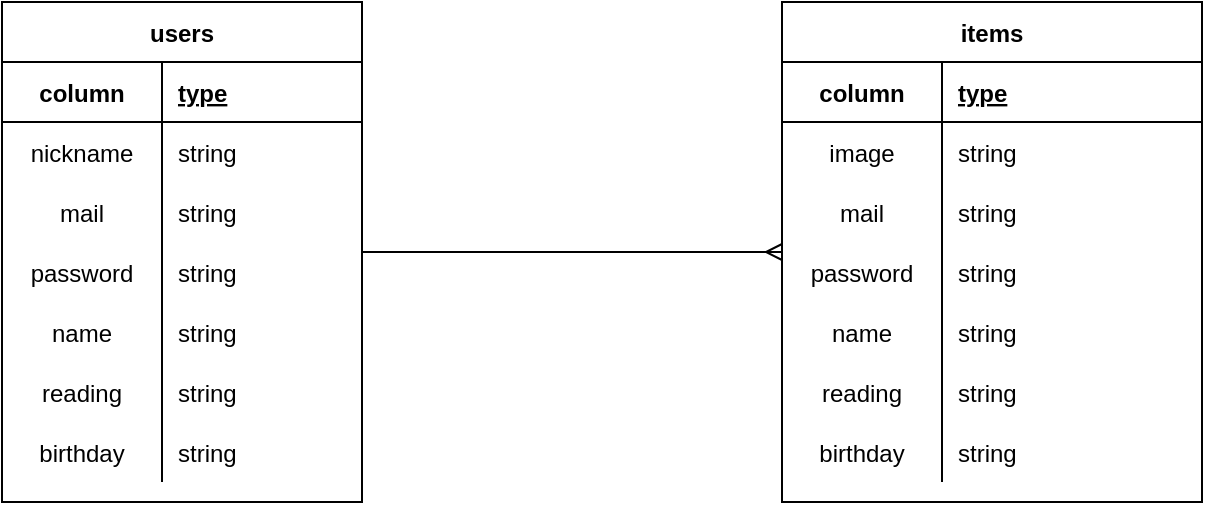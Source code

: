 <mxfile version="13.10.0" type="embed">
    <diagram id="qimWqXdbKfj2qzNDla35" name="Page-1">
        <mxGraphModel dx="728" dy="486" grid="1" gridSize="10" guides="1" tooltips="1" connect="1" arrows="1" fold="1" page="1" pageScale="1" pageWidth="827" pageHeight="1169" math="0" shadow="0">
            <root>
                <mxCell id="0"/>
                <mxCell id="1" parent="0"/>
                <mxCell id="GZePijYV1CCqP01BYh9i-110" value="" style="edgeStyle=orthogonalEdgeStyle;rounded=0;orthogonalLoop=1;jettySize=auto;html=1;endArrow=ERmany;endFill=0;" edge="1" parent="1" source="GZePijYV1CCqP01BYh9i-66" target="GZePijYV1CCqP01BYh9i-88">
                    <mxGeometry relative="1" as="geometry"/>
                </mxCell>
                <mxCell id="GZePijYV1CCqP01BYh9i-66" value="users" style="shape=table;startSize=30;container=1;collapsible=1;childLayout=tableLayout;fixedRows=1;rowLines=0;fontStyle=1;align=center;resizeLast=1;fillColor=none;gradientColor=none;" vertex="1" parent="1">
                    <mxGeometry x="30" y="10" width="180" height="250" as="geometry"/>
                </mxCell>
                <mxCell id="GZePijYV1CCqP01BYh9i-67" value="" style="shape=partialRectangle;collapsible=0;dropTarget=0;pointerEvents=0;fillColor=none;top=0;left=0;bottom=1;right=0;points=[[0,0.5],[1,0.5]];portConstraint=eastwest;" vertex="1" parent="GZePijYV1CCqP01BYh9i-66">
                    <mxGeometry y="30" width="180" height="30" as="geometry"/>
                </mxCell>
                <mxCell id="GZePijYV1CCqP01BYh9i-68" value="column" style="shape=partialRectangle;connectable=0;fillColor=none;top=0;left=0;bottom=0;right=0;fontStyle=1;overflow=hidden;" vertex="1" parent="GZePijYV1CCqP01BYh9i-67">
                    <mxGeometry width="80" height="30" as="geometry"/>
                </mxCell>
                <mxCell id="GZePijYV1CCqP01BYh9i-69" value="type" style="shape=partialRectangle;connectable=0;fillColor=none;top=0;left=0;bottom=0;right=0;align=left;spacingLeft=6;fontStyle=5;overflow=hidden;" vertex="1" parent="GZePijYV1CCqP01BYh9i-67">
                    <mxGeometry x="80" width="100" height="30" as="geometry"/>
                </mxCell>
                <mxCell id="GZePijYV1CCqP01BYh9i-70" value="" style="shape=partialRectangle;collapsible=0;dropTarget=0;pointerEvents=0;fillColor=none;top=0;left=0;bottom=0;right=0;points=[[0,0.5],[1,0.5]];portConstraint=eastwest;" vertex="1" parent="GZePijYV1CCqP01BYh9i-66">
                    <mxGeometry y="60" width="180" height="30" as="geometry"/>
                </mxCell>
                <mxCell id="GZePijYV1CCqP01BYh9i-71" value="nickname" style="shape=partialRectangle;connectable=0;fillColor=none;top=0;left=0;bottom=0;right=0;editable=1;overflow=hidden;" vertex="1" parent="GZePijYV1CCqP01BYh9i-70">
                    <mxGeometry width="80" height="30" as="geometry"/>
                </mxCell>
                <mxCell id="GZePijYV1CCqP01BYh9i-72" value="string" style="shape=partialRectangle;connectable=0;fillColor=none;top=0;left=0;bottom=0;right=0;align=left;spacingLeft=6;overflow=hidden;" vertex="1" parent="GZePijYV1CCqP01BYh9i-70">
                    <mxGeometry x="80" width="100" height="30" as="geometry"/>
                </mxCell>
                <mxCell id="GZePijYV1CCqP01BYh9i-73" value="" style="shape=partialRectangle;collapsible=0;dropTarget=0;pointerEvents=0;fillColor=none;top=0;left=0;bottom=0;right=0;points=[[0,0.5],[1,0.5]];portConstraint=eastwest;" vertex="1" parent="GZePijYV1CCqP01BYh9i-66">
                    <mxGeometry y="90" width="180" height="30" as="geometry"/>
                </mxCell>
                <mxCell id="GZePijYV1CCqP01BYh9i-74" value="mail" style="shape=partialRectangle;connectable=0;fillColor=none;top=0;left=0;bottom=0;right=0;editable=1;overflow=hidden;" vertex="1" parent="GZePijYV1CCqP01BYh9i-73">
                    <mxGeometry width="80" height="30" as="geometry"/>
                </mxCell>
                <mxCell id="GZePijYV1CCqP01BYh9i-75" value="string" style="shape=partialRectangle;connectable=0;fillColor=none;top=0;left=0;bottom=0;right=0;align=left;spacingLeft=6;overflow=hidden;" vertex="1" parent="GZePijYV1CCqP01BYh9i-73">
                    <mxGeometry x="80" width="100" height="30" as="geometry"/>
                </mxCell>
                <mxCell id="GZePijYV1CCqP01BYh9i-76" value="" style="shape=partialRectangle;collapsible=0;dropTarget=0;pointerEvents=0;fillColor=none;top=0;left=0;bottom=0;right=0;points=[[0,0.5],[1,0.5]];portConstraint=eastwest;" vertex="1" parent="GZePijYV1CCqP01BYh9i-66">
                    <mxGeometry y="120" width="180" height="30" as="geometry"/>
                </mxCell>
                <mxCell id="GZePijYV1CCqP01BYh9i-77" value="password" style="shape=partialRectangle;connectable=0;fillColor=none;top=0;left=0;bottom=0;right=0;editable=1;overflow=hidden;" vertex="1" parent="GZePijYV1CCqP01BYh9i-76">
                    <mxGeometry width="80" height="30" as="geometry"/>
                </mxCell>
                <mxCell id="GZePijYV1CCqP01BYh9i-78" value="string" style="shape=partialRectangle;connectable=0;fillColor=none;top=0;left=0;bottom=0;right=0;align=left;spacingLeft=6;overflow=hidden;" vertex="1" parent="GZePijYV1CCqP01BYh9i-76">
                    <mxGeometry x="80" width="100" height="30" as="geometry"/>
                </mxCell>
                <mxCell id="GZePijYV1CCqP01BYh9i-79" value="" style="shape=partialRectangle;collapsible=0;dropTarget=0;pointerEvents=0;fillColor=none;top=0;left=0;bottom=0;right=0;points=[[0,0.5],[1,0.5]];portConstraint=eastwest;" vertex="1" parent="GZePijYV1CCqP01BYh9i-66">
                    <mxGeometry y="150" width="180" height="30" as="geometry"/>
                </mxCell>
                <mxCell id="GZePijYV1CCqP01BYh9i-80" value="name" style="shape=partialRectangle;connectable=0;fillColor=none;top=0;left=0;bottom=0;right=0;editable=1;overflow=hidden;" vertex="1" parent="GZePijYV1CCqP01BYh9i-79">
                    <mxGeometry width="80" height="30" as="geometry"/>
                </mxCell>
                <mxCell id="GZePijYV1CCqP01BYh9i-81" value="string" style="shape=partialRectangle;connectable=0;fillColor=none;top=0;left=0;bottom=0;right=0;align=left;spacingLeft=6;overflow=hidden;" vertex="1" parent="GZePijYV1CCqP01BYh9i-79">
                    <mxGeometry x="80" width="100" height="30" as="geometry"/>
                </mxCell>
                <mxCell id="GZePijYV1CCqP01BYh9i-82" value="" style="shape=partialRectangle;collapsible=0;dropTarget=0;pointerEvents=0;fillColor=none;top=0;left=0;bottom=0;right=0;points=[[0,0.5],[1,0.5]];portConstraint=eastwest;" vertex="1" parent="GZePijYV1CCqP01BYh9i-66">
                    <mxGeometry y="180" width="180" height="30" as="geometry"/>
                </mxCell>
                <mxCell id="GZePijYV1CCqP01BYh9i-83" value="reading" style="shape=partialRectangle;connectable=0;fillColor=none;top=0;left=0;bottom=0;right=0;editable=1;overflow=hidden;" vertex="1" parent="GZePijYV1CCqP01BYh9i-82">
                    <mxGeometry width="80" height="30" as="geometry"/>
                </mxCell>
                <mxCell id="GZePijYV1CCqP01BYh9i-84" value="string" style="shape=partialRectangle;connectable=0;fillColor=none;top=0;left=0;bottom=0;right=0;align=left;spacingLeft=6;overflow=hidden;" vertex="1" parent="GZePijYV1CCqP01BYh9i-82">
                    <mxGeometry x="80" width="100" height="30" as="geometry"/>
                </mxCell>
                <mxCell id="GZePijYV1CCqP01BYh9i-85" value="" style="shape=partialRectangle;collapsible=0;dropTarget=0;pointerEvents=0;fillColor=none;top=0;left=0;bottom=0;right=0;points=[[0,0.5],[1,0.5]];portConstraint=eastwest;" vertex="1" parent="GZePijYV1CCqP01BYh9i-66">
                    <mxGeometry y="210" width="180" height="30" as="geometry"/>
                </mxCell>
                <mxCell id="GZePijYV1CCqP01BYh9i-86" value="birthday" style="shape=partialRectangle;connectable=0;fillColor=none;top=0;left=0;bottom=0;right=0;editable=1;overflow=hidden;" vertex="1" parent="GZePijYV1CCqP01BYh9i-85">
                    <mxGeometry width="80" height="30" as="geometry"/>
                </mxCell>
                <mxCell id="GZePijYV1CCqP01BYh9i-87" value="string" style="shape=partialRectangle;connectable=0;fillColor=none;top=0;left=0;bottom=0;right=0;align=left;spacingLeft=6;overflow=hidden;" vertex="1" parent="GZePijYV1CCqP01BYh9i-85">
                    <mxGeometry x="80" width="100" height="30" as="geometry"/>
                </mxCell>
                <mxCell id="GZePijYV1CCqP01BYh9i-88" value="items" style="shape=table;startSize=30;container=1;collapsible=1;childLayout=tableLayout;fixedRows=1;rowLines=0;fontStyle=1;align=center;resizeLast=1;fillColor=none;gradientColor=none;" vertex="1" parent="1">
                    <mxGeometry x="420" y="10" width="210" height="250" as="geometry"/>
                </mxCell>
                <mxCell id="GZePijYV1CCqP01BYh9i-89" value="" style="shape=partialRectangle;collapsible=0;dropTarget=0;pointerEvents=0;fillColor=none;top=0;left=0;bottom=1;right=0;points=[[0,0.5],[1,0.5]];portConstraint=eastwest;" vertex="1" parent="GZePijYV1CCqP01BYh9i-88">
                    <mxGeometry y="30" width="210" height="30" as="geometry"/>
                </mxCell>
                <mxCell id="GZePijYV1CCqP01BYh9i-90" value="column" style="shape=partialRectangle;connectable=0;fillColor=none;top=0;left=0;bottom=0;right=0;fontStyle=1;overflow=hidden;" vertex="1" parent="GZePijYV1CCqP01BYh9i-89">
                    <mxGeometry width="80" height="30" as="geometry"/>
                </mxCell>
                <mxCell id="GZePijYV1CCqP01BYh9i-91" value="type" style="shape=partialRectangle;connectable=0;fillColor=none;top=0;left=0;bottom=0;right=0;align=left;spacingLeft=6;fontStyle=5;overflow=hidden;" vertex="1" parent="GZePijYV1CCqP01BYh9i-89">
                    <mxGeometry x="80" width="130" height="30" as="geometry"/>
                </mxCell>
                <mxCell id="GZePijYV1CCqP01BYh9i-92" value="" style="shape=partialRectangle;collapsible=0;dropTarget=0;pointerEvents=0;fillColor=none;top=0;left=0;bottom=0;right=0;points=[[0,0.5],[1,0.5]];portConstraint=eastwest;" vertex="1" parent="GZePijYV1CCqP01BYh9i-88">
                    <mxGeometry y="60" width="210" height="30" as="geometry"/>
                </mxCell>
                <mxCell id="GZePijYV1CCqP01BYh9i-93" value="image" style="shape=partialRectangle;connectable=0;fillColor=none;top=0;left=0;bottom=0;right=0;editable=1;overflow=hidden;" vertex="1" parent="GZePijYV1CCqP01BYh9i-92">
                    <mxGeometry width="80" height="30" as="geometry"/>
                </mxCell>
                <mxCell id="GZePijYV1CCqP01BYh9i-94" value="string" style="shape=partialRectangle;connectable=0;fillColor=none;top=0;left=0;bottom=0;right=0;align=left;spacingLeft=6;overflow=hidden;" vertex="1" parent="GZePijYV1CCqP01BYh9i-92">
                    <mxGeometry x="80" width="130" height="30" as="geometry"/>
                </mxCell>
                <mxCell id="GZePijYV1CCqP01BYh9i-95" value="" style="shape=partialRectangle;collapsible=0;dropTarget=0;pointerEvents=0;fillColor=none;top=0;left=0;bottom=0;right=0;points=[[0,0.5],[1,0.5]];portConstraint=eastwest;" vertex="1" parent="GZePijYV1CCqP01BYh9i-88">
                    <mxGeometry y="90" width="210" height="30" as="geometry"/>
                </mxCell>
                <mxCell id="GZePijYV1CCqP01BYh9i-96" value="mail" style="shape=partialRectangle;connectable=0;fillColor=none;top=0;left=0;bottom=0;right=0;editable=1;overflow=hidden;" vertex="1" parent="GZePijYV1CCqP01BYh9i-95">
                    <mxGeometry width="80" height="30" as="geometry"/>
                </mxCell>
                <mxCell id="GZePijYV1CCqP01BYh9i-97" value="string" style="shape=partialRectangle;connectable=0;fillColor=none;top=0;left=0;bottom=0;right=0;align=left;spacingLeft=6;overflow=hidden;" vertex="1" parent="GZePijYV1CCqP01BYh9i-95">
                    <mxGeometry x="80" width="130" height="30" as="geometry"/>
                </mxCell>
                <mxCell id="GZePijYV1CCqP01BYh9i-98" value="" style="shape=partialRectangle;collapsible=0;dropTarget=0;pointerEvents=0;fillColor=none;top=0;left=0;bottom=0;right=0;points=[[0,0.5],[1,0.5]];portConstraint=eastwest;" vertex="1" parent="GZePijYV1CCqP01BYh9i-88">
                    <mxGeometry y="120" width="210" height="30" as="geometry"/>
                </mxCell>
                <mxCell id="GZePijYV1CCqP01BYh9i-99" value="password" style="shape=partialRectangle;connectable=0;fillColor=none;top=0;left=0;bottom=0;right=0;editable=1;overflow=hidden;" vertex="1" parent="GZePijYV1CCqP01BYh9i-98">
                    <mxGeometry width="80" height="30" as="geometry"/>
                </mxCell>
                <mxCell id="GZePijYV1CCqP01BYh9i-100" value="string" style="shape=partialRectangle;connectable=0;fillColor=none;top=0;left=0;bottom=0;right=0;align=left;spacingLeft=6;overflow=hidden;" vertex="1" parent="GZePijYV1CCqP01BYh9i-98">
                    <mxGeometry x="80" width="130" height="30" as="geometry"/>
                </mxCell>
                <mxCell id="GZePijYV1CCqP01BYh9i-101" value="" style="shape=partialRectangle;collapsible=0;dropTarget=0;pointerEvents=0;fillColor=none;top=0;left=0;bottom=0;right=0;points=[[0,0.5],[1,0.5]];portConstraint=eastwest;" vertex="1" parent="GZePijYV1CCqP01BYh9i-88">
                    <mxGeometry y="150" width="210" height="30" as="geometry"/>
                </mxCell>
                <mxCell id="GZePijYV1CCqP01BYh9i-102" value="name" style="shape=partialRectangle;connectable=0;fillColor=none;top=0;left=0;bottom=0;right=0;editable=1;overflow=hidden;" vertex="1" parent="GZePijYV1CCqP01BYh9i-101">
                    <mxGeometry width="80" height="30" as="geometry"/>
                </mxCell>
                <mxCell id="GZePijYV1CCqP01BYh9i-103" value="string" style="shape=partialRectangle;connectable=0;fillColor=none;top=0;left=0;bottom=0;right=0;align=left;spacingLeft=6;overflow=hidden;" vertex="1" parent="GZePijYV1CCqP01BYh9i-101">
                    <mxGeometry x="80" width="130" height="30" as="geometry"/>
                </mxCell>
                <mxCell id="GZePijYV1CCqP01BYh9i-104" value="" style="shape=partialRectangle;collapsible=0;dropTarget=0;pointerEvents=0;fillColor=none;top=0;left=0;bottom=0;right=0;points=[[0,0.5],[1,0.5]];portConstraint=eastwest;" vertex="1" parent="GZePijYV1CCqP01BYh9i-88">
                    <mxGeometry y="180" width="210" height="30" as="geometry"/>
                </mxCell>
                <mxCell id="GZePijYV1CCqP01BYh9i-105" value="reading" style="shape=partialRectangle;connectable=0;fillColor=none;top=0;left=0;bottom=0;right=0;editable=1;overflow=hidden;" vertex="1" parent="GZePijYV1CCqP01BYh9i-104">
                    <mxGeometry width="80" height="30" as="geometry"/>
                </mxCell>
                <mxCell id="GZePijYV1CCqP01BYh9i-106" value="string" style="shape=partialRectangle;connectable=0;fillColor=none;top=0;left=0;bottom=0;right=0;align=left;spacingLeft=6;overflow=hidden;" vertex="1" parent="GZePijYV1CCqP01BYh9i-104">
                    <mxGeometry x="80" width="130" height="30" as="geometry"/>
                </mxCell>
                <mxCell id="GZePijYV1CCqP01BYh9i-107" value="" style="shape=partialRectangle;collapsible=0;dropTarget=0;pointerEvents=0;fillColor=none;top=0;left=0;bottom=0;right=0;points=[[0,0.5],[1,0.5]];portConstraint=eastwest;" vertex="1" parent="GZePijYV1CCqP01BYh9i-88">
                    <mxGeometry y="210" width="210" height="30" as="geometry"/>
                </mxCell>
                <mxCell id="GZePijYV1CCqP01BYh9i-108" value="birthday" style="shape=partialRectangle;connectable=0;fillColor=none;top=0;left=0;bottom=0;right=0;editable=1;overflow=hidden;" vertex="1" parent="GZePijYV1CCqP01BYh9i-107">
                    <mxGeometry width="80" height="30" as="geometry"/>
                </mxCell>
                <mxCell id="GZePijYV1CCqP01BYh9i-109" value="string" style="shape=partialRectangle;connectable=0;fillColor=none;top=0;left=0;bottom=0;right=0;align=left;spacingLeft=6;overflow=hidden;" vertex="1" parent="GZePijYV1CCqP01BYh9i-107">
                    <mxGeometry x="80" width="130" height="30" as="geometry"/>
                </mxCell>
            </root>
        </mxGraphModel>
    </diagram>
</mxfile>